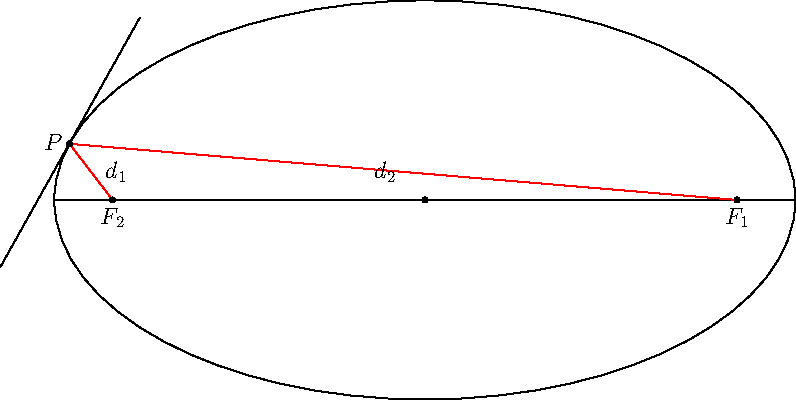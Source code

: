 size(0,200);
import geometry;

real A=130;
real B=3.1415/1.1;

pair O=(0,0);
pair R=(1,0);

real a = 1.3;
real b = 0.7;
real c = sqrt(a*a-b*b);
pair F1 = (c,0);
pair F2 = (-c,0);
pair V1 = (-a,0);
pair V2 = (a,0);
pair P=(a*cos(B),b*sin(B));

path ellipse(pair c, real a, real b)
{
  return shift(c)*scale(a,b)*unitcircle;
}

path EE = ellipse(0,a,b);

draw(EE);
draw(V1--V2);
draw(F1--P--F2, red);
dot("$F_1$", F1, S);
dot("$F_2$", F2, S);


dot(O);
dot("$P$",P ,dir(O--P));
label("$d_1$", (F2+P)/2, 2*E);
label("$d_2$", (F1+P)/2, W);

real t = B*2/3.1415;
pair tangent = dir(EE, t);
draw(shift(point(EE,t)) * scale(1/2) * (-tangent -- tangent));